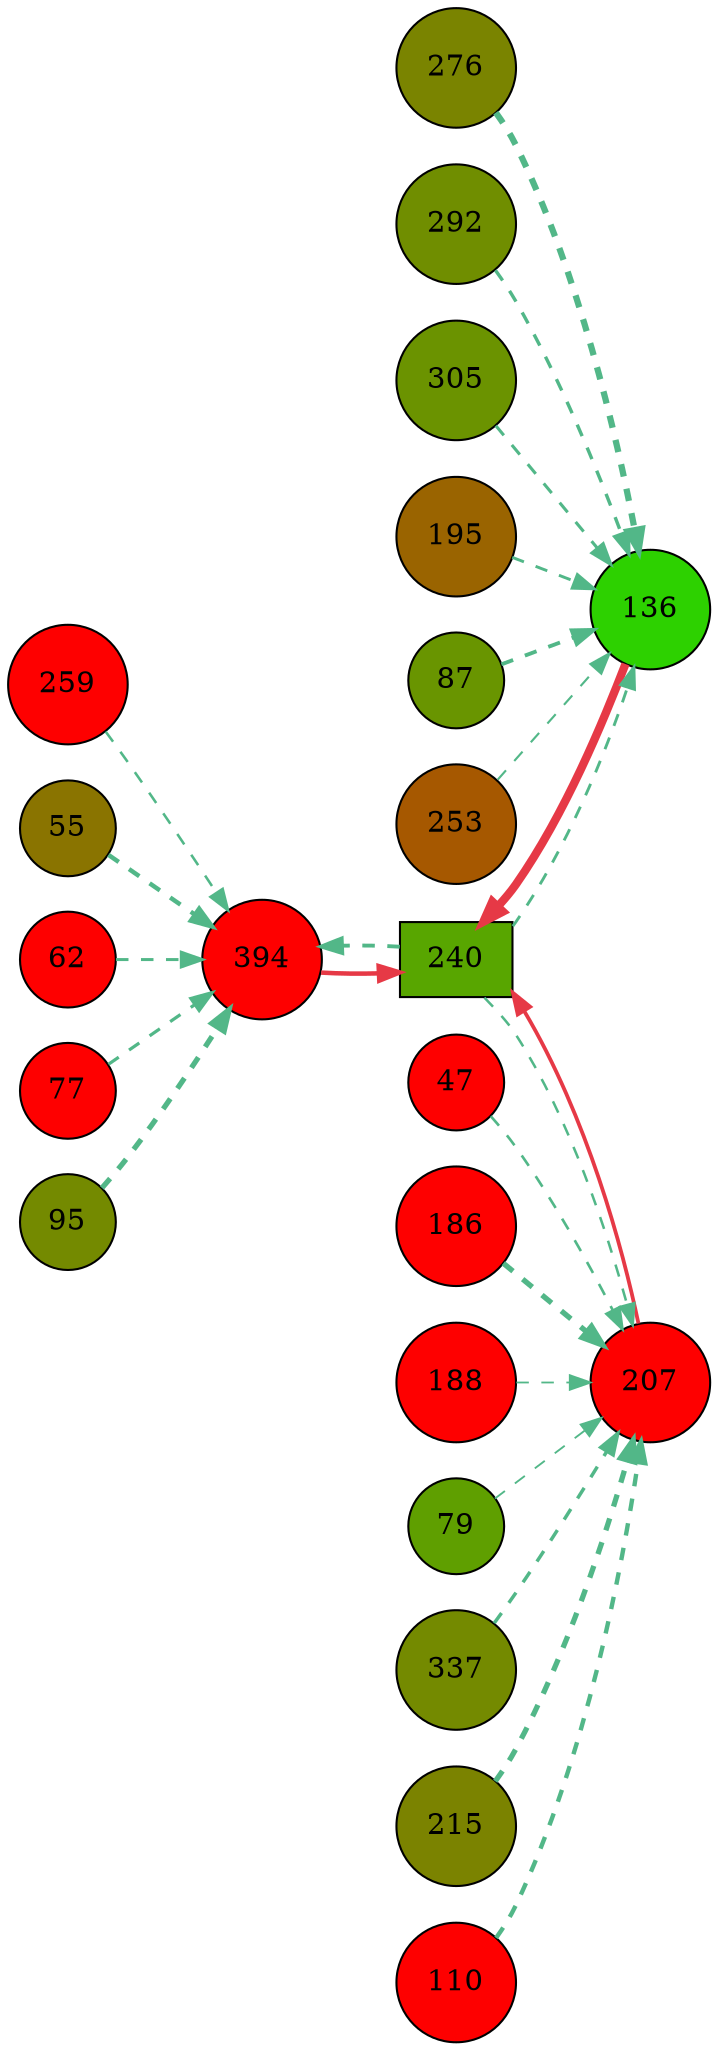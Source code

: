 digraph G{
rankdir=LR;
259 [style=filled, shape=circle, fillcolor="#fe0000", label="259"];
136 [style=filled, shape=circle, fillcolor="#2dd100", label="136"];
394 [style=filled, shape=circle, fillcolor="#fe0000", label="394"];
276 [style=filled, shape=circle, fillcolor="#7a8400", label="276"];
292 [style=filled, shape=circle, fillcolor="#708e00", label="292"];
47 [style=filled, shape=circle, fillcolor="#fe0000", label="47"];
305 [style=filled, shape=circle, fillcolor="#6b9300", label="305"];
55 [style=filled, shape=circle, fillcolor="#8a7400", label="55"];
186 [style=filled, shape=circle, fillcolor="#fe0000", label="186"];
188 [style=filled, shape=circle, fillcolor="#fe0000", label="188"];
62 [style=filled, shape=circle, fillcolor="#fe0000", label="62"];
195 [style=filled, shape=circle, fillcolor="#9a6400", label="195"];
77 [style=filled, shape=circle, fillcolor="#fe0000", label="77"];
207 [style=filled, shape=circle, fillcolor="#fe0000", label="207"];
79 [style=filled, shape=circle, fillcolor="#5f9f00", label="79"];
337 [style=filled, shape=circle, fillcolor="#748a00", label="337"];
215 [style=filled, shape=circle, fillcolor="#7b8300", label="215"];
87 [style=filled, shape=circle, fillcolor="#699500", label="87"];
95 [style=filled, shape=circle, fillcolor="#748a00", label="95"];
110 [style=filled, shape=circle, fillcolor="#fe0000", label="110"];
240 [style=filled, shape=box, fillcolor="#58a600", label="240"];
253 [style=filled, shape=circle, fillcolor="#a65800", label="253"];
136 -> 240 [color="#e63946",penwidth=4.00];
394 -> 240 [color="#e63946",penwidth=2.17];
207 -> 240 [color="#e63946",penwidth=1.82];
276 -> 136 [color="#52b788",style=dashed,penwidth=3.00];
87 -> 136 [color="#52b788",style=dashed,penwidth=1.86];
292 -> 136 [color="#52b788",style=dashed,penwidth=1.64];
305 -> 136 [color="#52b788",style=dashed,penwidth=1.49];
195 -> 136 [color="#52b788",style=dashed,penwidth=1.41];
240 -> 136 [color="#52b788",style=dashed,penwidth=1.39];
253 -> 136 [color="#52b788",style=dashed,penwidth=1.02];
95 -> 394 [color="#52b788",style=dashed,penwidth=2.54];
55 -> 394 [color="#52b788",style=dashed,penwidth=2.15];
240 -> 394 [color="#52b788",style=dashed,penwidth=1.86];
77 -> 394 [color="#52b788",style=dashed,penwidth=1.55];
62 -> 394 [color="#52b788",style=dashed,penwidth=1.46];
259 -> 394 [color="#52b788",style=dashed,penwidth=1.24];
186 -> 207 [color="#52b788",style=dashed,penwidth=2.58];
215 -> 207 [color="#52b788",style=dashed,penwidth=2.54];
110 -> 207 [color="#52b788",style=dashed,penwidth=2.11];
337 -> 207 [color="#52b788",style=dashed,penwidth=1.67];
47 -> 207 [color="#52b788",style=dashed,penwidth=1.28];
240 -> 207 [color="#52b788",style=dashed,penwidth=1.22];
79 -> 207 [color="#52b788",style=dashed,penwidth=0.90];
188 -> 207 [color="#52b788",style=dashed,penwidth=0.88];
}